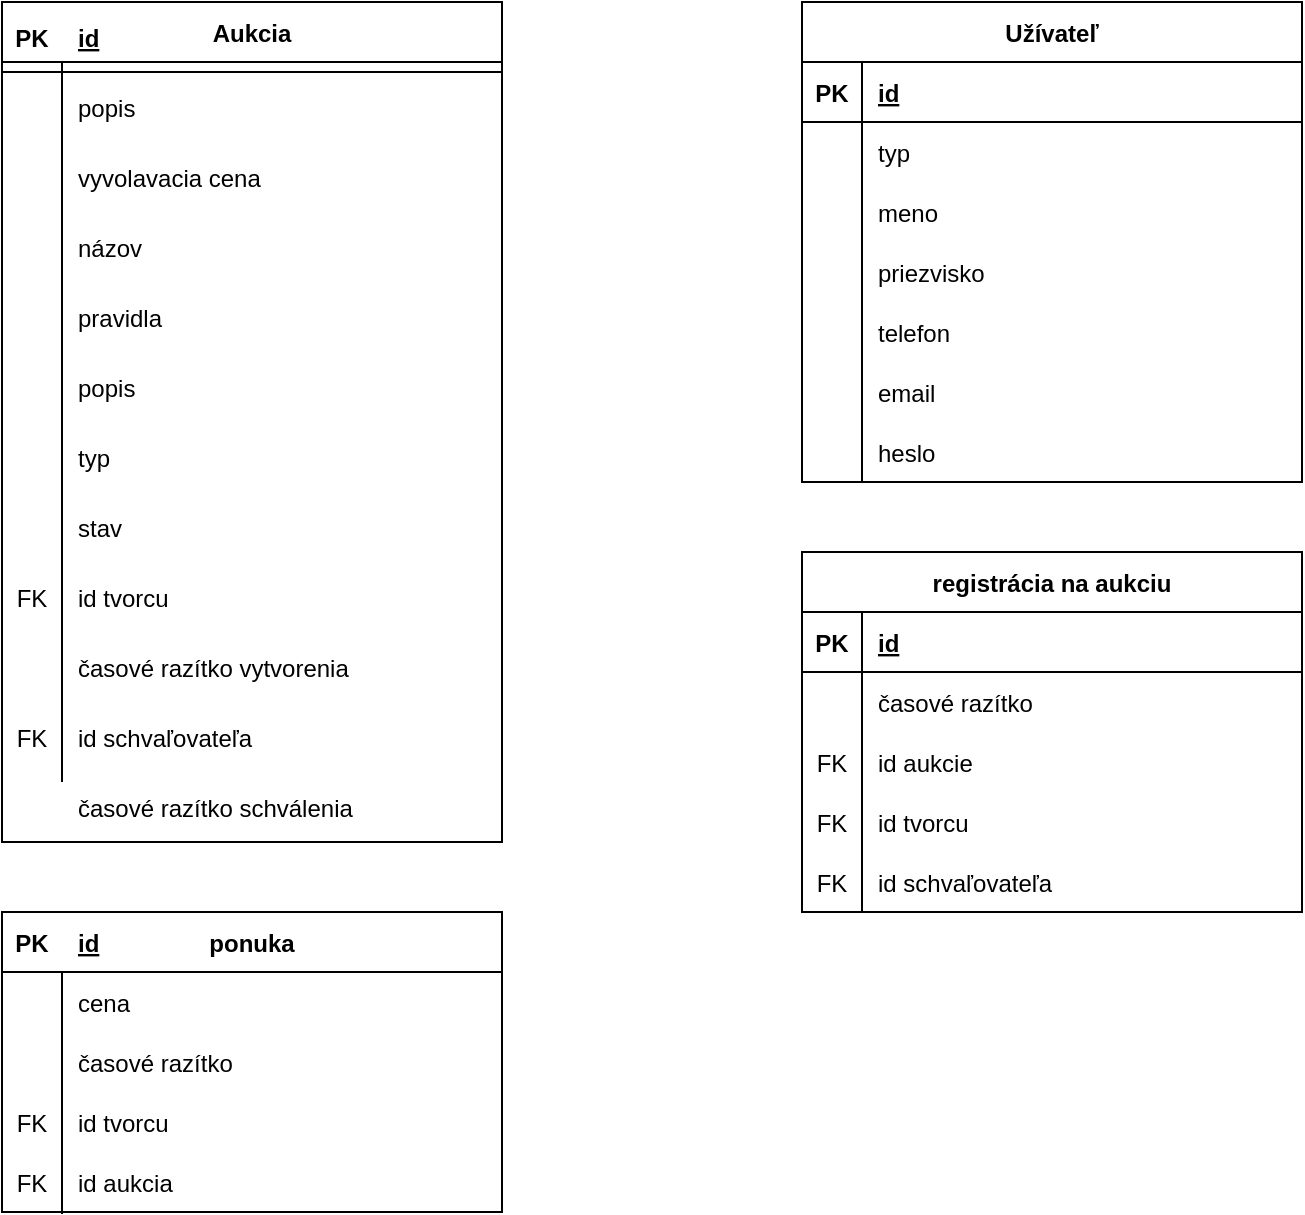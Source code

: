 <mxfile version="13.0.2" type="device"><diagram id="979IhWGBG7zmNUpcoer5" name="Page-1"><mxGraphModel dx="1422" dy="794" grid="1" gridSize="10" guides="1" tooltips="1" connect="1" arrows="1" fold="1" page="1" pageScale="1" pageWidth="1100" pageHeight="850" math="0" shadow="0"><root><mxCell id="0"/><mxCell id="1" parent="0"/><mxCell id="-_cBHfI4sRYXslGQgklw-1" value="Aukcia" style="shape=table;startSize=30;container=1;collapsible=1;childLayout=tableLayout;fixedRows=1;rowLines=0;fontStyle=1;align=center;resizeLast=1;" parent="1" vertex="1"><mxGeometry x="100" y="60" width="250" height="420" as="geometry"><mxRectangle x="110" y="40" width="70" height="30" as="alternateBounds"/></mxGeometry></mxCell><mxCell id="-_cBHfI4sRYXslGQgklw-2" value="" style="shape=partialRectangle;collapsible=0;dropTarget=0;pointerEvents=0;fillColor=none;points=[[0,0.5],[1,0.5]];portConstraint=eastwest;top=0;left=0;right=0;bottom=1;" parent="-_cBHfI4sRYXslGQgklw-1" vertex="1"><mxGeometry width="250" height="35" as="geometry"/></mxCell><mxCell id="-_cBHfI4sRYXslGQgklw-3" value="PK" style="shape=partialRectangle;overflow=hidden;connectable=0;fillColor=none;top=0;left=0;bottom=0;right=0;fontStyle=1;" parent="-_cBHfI4sRYXslGQgklw-2" vertex="1"><mxGeometry width="30" height="35" as="geometry"><mxRectangle width="30" height="30" as="alternateBounds"/></mxGeometry></mxCell><mxCell id="-_cBHfI4sRYXslGQgklw-4" value="id" style="shape=partialRectangle;overflow=hidden;connectable=0;fillColor=none;top=0;left=0;bottom=0;right=0;align=left;spacingLeft=6;fontStyle=5;" parent="-_cBHfI4sRYXslGQgklw-2" vertex="1"><mxGeometry x="30" width="220" height="35" as="geometry"><mxRectangle width="220" height="30" as="alternateBounds"/></mxGeometry></mxCell><mxCell id="-_cBHfI4sRYXslGQgklw-5" value="" style="shape=partialRectangle;collapsible=0;dropTarget=0;pointerEvents=0;fillColor=none;points=[[0,0.5],[1,0.5]];portConstraint=eastwest;top=0;left=0;right=0;bottom=0;" parent="-_cBHfI4sRYXslGQgklw-1" vertex="1"><mxGeometry y="35" width="250" height="35" as="geometry"/></mxCell><mxCell id="-_cBHfI4sRYXslGQgklw-6" value="" style="shape=partialRectangle;overflow=hidden;connectable=0;fillColor=none;top=0;left=0;bottom=0;right=0;" parent="-_cBHfI4sRYXslGQgklw-5" vertex="1"><mxGeometry width="30" height="35" as="geometry"><mxRectangle width="30" height="30" as="alternateBounds"/></mxGeometry></mxCell><mxCell id="-_cBHfI4sRYXslGQgklw-7" value="popis" style="shape=partialRectangle;overflow=hidden;connectable=0;fillColor=none;top=0;left=0;bottom=0;right=0;align=left;spacingLeft=6;" parent="-_cBHfI4sRYXslGQgklw-5" vertex="1"><mxGeometry x="30" width="220" height="35" as="geometry"><mxRectangle width="220" height="30" as="alternateBounds"/></mxGeometry></mxCell><mxCell id="-_cBHfI4sRYXslGQgklw-8" value="" style="shape=partialRectangle;collapsible=0;dropTarget=0;pointerEvents=0;fillColor=none;points=[[0,0.5],[1,0.5]];portConstraint=eastwest;top=0;left=0;right=0;bottom=0;" parent="-_cBHfI4sRYXslGQgklw-1" vertex="1"><mxGeometry y="70" width="250" height="35" as="geometry"/></mxCell><mxCell id="-_cBHfI4sRYXslGQgklw-9" value="" style="shape=partialRectangle;overflow=hidden;connectable=0;fillColor=none;top=0;left=0;bottom=0;right=0;" parent="-_cBHfI4sRYXslGQgklw-8" vertex="1"><mxGeometry width="30" height="35" as="geometry"><mxRectangle width="30" height="30" as="alternateBounds"/></mxGeometry></mxCell><mxCell id="-_cBHfI4sRYXslGQgklw-10" value="vyvolavacia cena" style="shape=partialRectangle;overflow=hidden;connectable=0;fillColor=none;top=0;left=0;bottom=0;right=0;align=left;spacingLeft=6;" parent="-_cBHfI4sRYXslGQgklw-8" vertex="1"><mxGeometry x="30" width="220" height="35" as="geometry"><mxRectangle width="220" height="30" as="alternateBounds"/></mxGeometry></mxCell><mxCell id="-_cBHfI4sRYXslGQgklw-11" value="" style="shape=partialRectangle;collapsible=0;dropTarget=0;pointerEvents=0;fillColor=none;points=[[0,0.5],[1,0.5]];portConstraint=eastwest;top=0;left=0;right=0;bottom=0;" parent="-_cBHfI4sRYXslGQgklw-1" vertex="1"><mxGeometry y="105" width="250" height="35" as="geometry"/></mxCell><mxCell id="-_cBHfI4sRYXslGQgklw-12" value="" style="shape=partialRectangle;overflow=hidden;connectable=0;fillColor=none;top=0;left=0;bottom=0;right=0;" parent="-_cBHfI4sRYXslGQgklw-11" vertex="1"><mxGeometry width="30" height="35" as="geometry"><mxRectangle width="30" height="30" as="alternateBounds"/></mxGeometry></mxCell><mxCell id="-_cBHfI4sRYXslGQgklw-13" value="názov" style="shape=partialRectangle;overflow=hidden;connectable=0;fillColor=none;top=0;left=0;bottom=0;right=0;align=left;spacingLeft=6;" parent="-_cBHfI4sRYXslGQgklw-11" vertex="1"><mxGeometry x="30" width="220" height="35" as="geometry"><mxRectangle width="220" height="30" as="alternateBounds"/></mxGeometry></mxCell><mxCell id="-_cBHfI4sRYXslGQgklw-14" value="" style="shape=partialRectangle;collapsible=0;dropTarget=0;pointerEvents=0;fillColor=none;points=[[0,0.5],[1,0.5]];portConstraint=eastwest;top=0;left=0;right=0;bottom=0;" parent="-_cBHfI4sRYXslGQgklw-1" vertex="1"><mxGeometry y="140" width="250" height="35" as="geometry"/></mxCell><mxCell id="-_cBHfI4sRYXslGQgklw-15" value="" style="shape=partialRectangle;overflow=hidden;connectable=0;fillColor=none;top=0;left=0;bottom=0;right=0;" parent="-_cBHfI4sRYXslGQgklw-14" vertex="1"><mxGeometry width="30" height="35" as="geometry"><mxRectangle width="30" height="30" as="alternateBounds"/></mxGeometry></mxCell><mxCell id="-_cBHfI4sRYXslGQgklw-16" value="pravidla" style="shape=partialRectangle;overflow=hidden;connectable=0;fillColor=none;top=0;left=0;bottom=0;right=0;align=left;spacingLeft=6;" parent="-_cBHfI4sRYXslGQgklw-14" vertex="1"><mxGeometry x="30" width="220" height="35" as="geometry"><mxRectangle width="220" height="30" as="alternateBounds"/></mxGeometry></mxCell><mxCell id="-_cBHfI4sRYXslGQgklw-17" value="" style="shape=partialRectangle;collapsible=0;dropTarget=0;pointerEvents=0;fillColor=none;points=[[0,0.5],[1,0.5]];portConstraint=eastwest;top=0;left=0;right=0;bottom=0;" parent="-_cBHfI4sRYXslGQgklw-1" vertex="1"><mxGeometry y="175" width="250" height="35" as="geometry"/></mxCell><mxCell id="-_cBHfI4sRYXslGQgklw-18" value="" style="shape=partialRectangle;overflow=hidden;connectable=0;fillColor=none;top=0;left=0;bottom=0;right=0;" parent="-_cBHfI4sRYXslGQgklw-17" vertex="1"><mxGeometry width="30" height="35" as="geometry"><mxRectangle width="30" height="30" as="alternateBounds"/></mxGeometry></mxCell><mxCell id="-_cBHfI4sRYXslGQgklw-19" value="popis" style="shape=partialRectangle;overflow=hidden;connectable=0;fillColor=none;top=0;left=0;bottom=0;right=0;align=left;spacingLeft=6;" parent="-_cBHfI4sRYXslGQgklw-17" vertex="1"><mxGeometry x="30" width="220" height="35" as="geometry"><mxRectangle width="220" height="30" as="alternateBounds"/></mxGeometry></mxCell><mxCell id="-_cBHfI4sRYXslGQgklw-20" value="" style="shape=partialRectangle;collapsible=0;dropTarget=0;pointerEvents=0;fillColor=none;points=[[0,0.5],[1,0.5]];portConstraint=eastwest;top=0;left=0;right=0;bottom=0;" parent="-_cBHfI4sRYXslGQgklw-1" vertex="1"><mxGeometry y="210" width="250" height="35" as="geometry"/></mxCell><mxCell id="-_cBHfI4sRYXslGQgklw-21" value="" style="shape=partialRectangle;overflow=hidden;connectable=0;fillColor=none;top=0;left=0;bottom=0;right=0;" parent="-_cBHfI4sRYXslGQgklw-20" vertex="1"><mxGeometry width="30" height="35" as="geometry"><mxRectangle width="30" height="30" as="alternateBounds"/></mxGeometry></mxCell><mxCell id="-_cBHfI4sRYXslGQgklw-22" value="typ" style="shape=partialRectangle;overflow=hidden;connectable=0;fillColor=none;top=0;left=0;bottom=0;right=0;align=left;spacingLeft=6;" parent="-_cBHfI4sRYXslGQgklw-20" vertex="1"><mxGeometry x="30" width="220" height="35" as="geometry"><mxRectangle width="220" height="30" as="alternateBounds"/></mxGeometry></mxCell><mxCell id="-_cBHfI4sRYXslGQgklw-23" value="" style="shape=partialRectangle;collapsible=0;dropTarget=0;pointerEvents=0;fillColor=none;points=[[0,0.5],[1,0.5]];portConstraint=eastwest;top=0;left=0;right=0;bottom=0;" parent="-_cBHfI4sRYXslGQgklw-1" vertex="1"><mxGeometry y="245" width="250" height="35" as="geometry"/></mxCell><mxCell id="-_cBHfI4sRYXslGQgklw-24" value="" style="shape=partialRectangle;overflow=hidden;connectable=0;fillColor=none;top=0;left=0;bottom=0;right=0;" parent="-_cBHfI4sRYXslGQgklw-23" vertex="1"><mxGeometry width="30" height="35" as="geometry"><mxRectangle width="30" height="30" as="alternateBounds"/></mxGeometry></mxCell><mxCell id="-_cBHfI4sRYXslGQgklw-25" value="stav" style="shape=partialRectangle;overflow=hidden;connectable=0;fillColor=none;top=0;left=0;bottom=0;right=0;align=left;spacingLeft=6;" parent="-_cBHfI4sRYXslGQgklw-23" vertex="1"><mxGeometry x="30" width="220" height="35" as="geometry"><mxRectangle width="220" height="30" as="alternateBounds"/></mxGeometry></mxCell><mxCell id="-_cBHfI4sRYXslGQgklw-70" value="" style="shape=partialRectangle;collapsible=0;dropTarget=0;pointerEvents=0;fillColor=none;points=[[0,0.5],[1,0.5]];portConstraint=eastwest;top=0;left=0;right=0;bottom=0;" parent="-_cBHfI4sRYXslGQgklw-1" vertex="1"><mxGeometry y="280" width="250" height="35" as="geometry"/></mxCell><mxCell id="-_cBHfI4sRYXslGQgklw-71" value="FK" style="shape=partialRectangle;overflow=hidden;connectable=0;fillColor=none;top=0;left=0;bottom=0;right=0;" parent="-_cBHfI4sRYXslGQgklw-70" vertex="1"><mxGeometry width="30" height="35" as="geometry"><mxRectangle width="30" height="30" as="alternateBounds"/></mxGeometry></mxCell><mxCell id="-_cBHfI4sRYXslGQgklw-72" value="id tvorcu " style="shape=partialRectangle;overflow=hidden;connectable=0;fillColor=none;top=0;left=0;bottom=0;right=0;align=left;spacingLeft=6;" parent="-_cBHfI4sRYXslGQgklw-70" vertex="1"><mxGeometry x="30" width="220" height="35" as="geometry"><mxRectangle width="220" height="30" as="alternateBounds"/></mxGeometry></mxCell><mxCell id="-_cBHfI4sRYXslGQgklw-73" value="" style="shape=partialRectangle;collapsible=0;dropTarget=0;pointerEvents=0;fillColor=none;points=[[0,0.5],[1,0.5]];portConstraint=eastwest;top=0;left=0;right=0;bottom=0;" parent="-_cBHfI4sRYXslGQgklw-1" vertex="1"><mxGeometry y="315" width="250" height="35" as="geometry"/></mxCell><mxCell id="-_cBHfI4sRYXslGQgklw-74" value="" style="shape=partialRectangle;overflow=hidden;connectable=0;fillColor=none;top=0;left=0;bottom=0;right=0;" parent="-_cBHfI4sRYXslGQgklw-73" vertex="1"><mxGeometry width="30" height="35" as="geometry"><mxRectangle width="30" height="30" as="alternateBounds"/></mxGeometry></mxCell><mxCell id="-_cBHfI4sRYXslGQgklw-75" value="časové razítko vytvorenia" style="shape=partialRectangle;overflow=hidden;connectable=0;fillColor=none;top=0;left=0;bottom=0;right=0;align=left;spacingLeft=6;" parent="-_cBHfI4sRYXslGQgklw-73" vertex="1"><mxGeometry x="30" width="220" height="35" as="geometry"><mxRectangle width="220" height="30" as="alternateBounds"/></mxGeometry></mxCell><mxCell id="-_cBHfI4sRYXslGQgklw-76" value="" style="shape=partialRectangle;collapsible=0;dropTarget=0;pointerEvents=0;fillColor=none;points=[[0,0.5],[1,0.5]];portConstraint=eastwest;top=0;left=0;right=0;bottom=0;" parent="-_cBHfI4sRYXslGQgklw-1" vertex="1"><mxGeometry y="350" width="250" height="35" as="geometry"/></mxCell><mxCell id="-_cBHfI4sRYXslGQgklw-77" value="FK" style="shape=partialRectangle;overflow=hidden;connectable=0;fillColor=none;top=0;left=0;bottom=0;right=0;" parent="-_cBHfI4sRYXslGQgklw-76" vertex="1"><mxGeometry width="30" height="35" as="geometry"><mxRectangle width="30" height="30" as="alternateBounds"/></mxGeometry></mxCell><mxCell id="-_cBHfI4sRYXslGQgklw-78" value="id schvaľovateľa" style="shape=partialRectangle;overflow=hidden;connectable=0;fillColor=none;top=0;left=0;bottom=0;right=0;align=left;spacingLeft=6;" parent="-_cBHfI4sRYXslGQgklw-76" vertex="1"><mxGeometry x="30" width="220" height="35" as="geometry"><mxRectangle width="220" height="30" as="alternateBounds"/></mxGeometry></mxCell><mxCell id="-_cBHfI4sRYXslGQgklw-79" value="" style="shape=partialRectangle;collapsible=0;dropTarget=0;pointerEvents=0;fillColor=none;points=[[0,0.5],[1,0.5]];portConstraint=eastwest;top=0;left=0;right=0;bottom=0;" parent="-_cBHfI4sRYXslGQgklw-1" vertex="1"><mxGeometry y="385" width="250" height="35" as="geometry"/></mxCell><mxCell id="-_cBHfI4sRYXslGQgklw-80" value="" style="shape=partialRectangle;overflow=hidden;connectable=0;fillColor=none;top=0;left=0;bottom=0;right=0;" parent="-_cBHfI4sRYXslGQgklw-79" vertex="1"><mxGeometry width="30" height="35" as="geometry"><mxRectangle width="30" height="30" as="alternateBounds"/></mxGeometry></mxCell><mxCell id="-_cBHfI4sRYXslGQgklw-81" value="časové razítko schválenia" style="shape=partialRectangle;overflow=hidden;connectable=0;fillColor=none;top=0;left=0;bottom=0;right=0;align=left;spacingLeft=6;" parent="-_cBHfI4sRYXslGQgklw-79" vertex="1"><mxGeometry x="30" width="220" height="35" as="geometry"><mxRectangle width="220" height="30" as="alternateBounds"/></mxGeometry></mxCell><mxCell id="-_cBHfI4sRYXslGQgklw-26" value="Užívateľ" style="shape=table;startSize=30;container=1;collapsible=1;childLayout=tableLayout;fixedRows=1;rowLines=0;fontStyle=1;align=center;resizeLast=1;" parent="1" vertex="1"><mxGeometry x="500" y="60" width="250" height="240" as="geometry"/></mxCell><mxCell id="-_cBHfI4sRYXslGQgklw-27" value="" style="shape=partialRectangle;collapsible=0;dropTarget=0;pointerEvents=0;fillColor=none;points=[[0,0.5],[1,0.5]];portConstraint=eastwest;top=0;left=0;right=0;bottom=1;" parent="-_cBHfI4sRYXslGQgklw-26" vertex="1"><mxGeometry y="30" width="250" height="30" as="geometry"/></mxCell><mxCell id="-_cBHfI4sRYXslGQgklw-28" value="PK" style="shape=partialRectangle;overflow=hidden;connectable=0;fillColor=none;top=0;left=0;bottom=0;right=0;fontStyle=1;" parent="-_cBHfI4sRYXslGQgklw-27" vertex="1"><mxGeometry width="30" height="30" as="geometry"><mxRectangle width="30" height="30" as="alternateBounds"/></mxGeometry></mxCell><mxCell id="-_cBHfI4sRYXslGQgklw-29" value="id" style="shape=partialRectangle;overflow=hidden;connectable=0;fillColor=none;top=0;left=0;bottom=0;right=0;align=left;spacingLeft=6;fontStyle=5;" parent="-_cBHfI4sRYXslGQgklw-27" vertex="1"><mxGeometry x="30" width="220" height="30" as="geometry"><mxRectangle width="220" height="30" as="alternateBounds"/></mxGeometry></mxCell><mxCell id="-_cBHfI4sRYXslGQgklw-30" value="" style="shape=partialRectangle;collapsible=0;dropTarget=0;pointerEvents=0;fillColor=none;points=[[0,0.5],[1,0.5]];portConstraint=eastwest;top=0;left=0;right=0;bottom=0;" parent="-_cBHfI4sRYXslGQgklw-26" vertex="1"><mxGeometry y="60" width="250" height="30" as="geometry"/></mxCell><mxCell id="-_cBHfI4sRYXslGQgklw-31" value="" style="shape=partialRectangle;overflow=hidden;connectable=0;fillColor=none;top=0;left=0;bottom=0;right=0;" parent="-_cBHfI4sRYXslGQgklw-30" vertex="1"><mxGeometry width="30" height="30" as="geometry"><mxRectangle width="30" height="30" as="alternateBounds"/></mxGeometry></mxCell><mxCell id="-_cBHfI4sRYXslGQgklw-32" value="typ" style="shape=partialRectangle;overflow=hidden;connectable=0;fillColor=none;top=0;left=0;bottom=0;right=0;align=left;spacingLeft=6;" parent="-_cBHfI4sRYXslGQgklw-30" vertex="1"><mxGeometry x="30" width="220" height="30" as="geometry"><mxRectangle width="220" height="30" as="alternateBounds"/></mxGeometry></mxCell><mxCell id="-_cBHfI4sRYXslGQgklw-33" value="" style="shape=partialRectangle;collapsible=0;dropTarget=0;pointerEvents=0;fillColor=none;points=[[0,0.5],[1,0.5]];portConstraint=eastwest;top=0;left=0;right=0;bottom=0;" parent="-_cBHfI4sRYXslGQgklw-26" vertex="1"><mxGeometry y="90" width="250" height="30" as="geometry"/></mxCell><mxCell id="-_cBHfI4sRYXslGQgklw-34" value="" style="shape=partialRectangle;overflow=hidden;connectable=0;fillColor=none;top=0;left=0;bottom=0;right=0;" parent="-_cBHfI4sRYXslGQgklw-33" vertex="1"><mxGeometry width="30" height="30" as="geometry"><mxRectangle width="30" height="30" as="alternateBounds"/></mxGeometry></mxCell><mxCell id="-_cBHfI4sRYXslGQgklw-35" value="meno" style="shape=partialRectangle;overflow=hidden;connectable=0;fillColor=none;top=0;left=0;bottom=0;right=0;align=left;spacingLeft=6;" parent="-_cBHfI4sRYXslGQgklw-33" vertex="1"><mxGeometry x="30" width="220" height="30" as="geometry"><mxRectangle width="220" height="30" as="alternateBounds"/></mxGeometry></mxCell><mxCell id="-_cBHfI4sRYXslGQgklw-36" value="" style="shape=partialRectangle;collapsible=0;dropTarget=0;pointerEvents=0;fillColor=none;points=[[0,0.5],[1,0.5]];portConstraint=eastwest;top=0;left=0;right=0;bottom=0;" parent="-_cBHfI4sRYXslGQgklw-26" vertex="1"><mxGeometry y="120" width="250" height="30" as="geometry"/></mxCell><mxCell id="-_cBHfI4sRYXslGQgklw-37" value="" style="shape=partialRectangle;overflow=hidden;connectable=0;fillColor=none;top=0;left=0;bottom=0;right=0;" parent="-_cBHfI4sRYXslGQgklw-36" vertex="1"><mxGeometry width="30" height="30" as="geometry"><mxRectangle width="30" height="30" as="alternateBounds"/></mxGeometry></mxCell><mxCell id="-_cBHfI4sRYXslGQgklw-38" value="priezvisko" style="shape=partialRectangle;overflow=hidden;connectable=0;fillColor=none;top=0;left=0;bottom=0;right=0;align=left;spacingLeft=6;" parent="-_cBHfI4sRYXslGQgklw-36" vertex="1"><mxGeometry x="30" width="220" height="30" as="geometry"><mxRectangle width="220" height="30" as="alternateBounds"/></mxGeometry></mxCell><mxCell id="-_cBHfI4sRYXslGQgklw-39" value="" style="shape=partialRectangle;collapsible=0;dropTarget=0;pointerEvents=0;fillColor=none;points=[[0,0.5],[1,0.5]];portConstraint=eastwest;top=0;left=0;right=0;bottom=0;" parent="-_cBHfI4sRYXslGQgklw-26" vertex="1"><mxGeometry y="150" width="250" height="30" as="geometry"/></mxCell><mxCell id="-_cBHfI4sRYXslGQgklw-40" value="" style="shape=partialRectangle;overflow=hidden;connectable=0;fillColor=none;top=0;left=0;bottom=0;right=0;" parent="-_cBHfI4sRYXslGQgklw-39" vertex="1"><mxGeometry width="30" height="30" as="geometry"><mxRectangle width="30" height="30" as="alternateBounds"/></mxGeometry></mxCell><mxCell id="-_cBHfI4sRYXslGQgklw-41" value="telefon" style="shape=partialRectangle;overflow=hidden;connectable=0;fillColor=none;top=0;left=0;bottom=0;right=0;align=left;spacingLeft=6;" parent="-_cBHfI4sRYXslGQgklw-39" vertex="1"><mxGeometry x="30" width="220" height="30" as="geometry"><mxRectangle width="220" height="30" as="alternateBounds"/></mxGeometry></mxCell><mxCell id="-_cBHfI4sRYXslGQgklw-42" value="" style="shape=partialRectangle;collapsible=0;dropTarget=0;pointerEvents=0;fillColor=none;points=[[0,0.5],[1,0.5]];portConstraint=eastwest;top=0;left=0;right=0;bottom=0;" parent="-_cBHfI4sRYXslGQgklw-26" vertex="1"><mxGeometry y="180" width="250" height="30" as="geometry"/></mxCell><mxCell id="-_cBHfI4sRYXslGQgklw-43" value="" style="shape=partialRectangle;overflow=hidden;connectable=0;fillColor=none;top=0;left=0;bottom=0;right=0;" parent="-_cBHfI4sRYXslGQgklw-42" vertex="1"><mxGeometry width="30" height="30" as="geometry"><mxRectangle width="30" height="30" as="alternateBounds"/></mxGeometry></mxCell><mxCell id="-_cBHfI4sRYXslGQgklw-44" value="email" style="shape=partialRectangle;overflow=hidden;connectable=0;fillColor=none;top=0;left=0;bottom=0;right=0;align=left;spacingLeft=6;" parent="-_cBHfI4sRYXslGQgklw-42" vertex="1"><mxGeometry x="30" width="220" height="30" as="geometry"><mxRectangle width="220" height="30" as="alternateBounds"/></mxGeometry></mxCell><mxCell id="-_cBHfI4sRYXslGQgklw-45" value="" style="shape=partialRectangle;collapsible=0;dropTarget=0;pointerEvents=0;fillColor=none;points=[[0,0.5],[1,0.5]];portConstraint=eastwest;top=0;left=0;right=0;bottom=0;" parent="-_cBHfI4sRYXslGQgklw-26" vertex="1"><mxGeometry y="210" width="250" height="30" as="geometry"/></mxCell><mxCell id="-_cBHfI4sRYXslGQgklw-46" value="" style="shape=partialRectangle;overflow=hidden;connectable=0;fillColor=none;top=0;left=0;bottom=0;right=0;" parent="-_cBHfI4sRYXslGQgklw-45" vertex="1"><mxGeometry width="30" height="30" as="geometry"><mxRectangle width="30" height="30" as="alternateBounds"/></mxGeometry></mxCell><mxCell id="-_cBHfI4sRYXslGQgklw-47" value="heslo" style="shape=partialRectangle;overflow=hidden;connectable=0;fillColor=none;top=0;left=0;bottom=0;right=0;align=left;spacingLeft=6;" parent="-_cBHfI4sRYXslGQgklw-45" vertex="1"><mxGeometry x="30" width="220" height="30" as="geometry"><mxRectangle width="220" height="30" as="alternateBounds"/></mxGeometry></mxCell><mxCell id="-_cBHfI4sRYXslGQgklw-83" value="registrácia na aukciu" style="shape=table;startSize=30;container=1;collapsible=1;childLayout=tableLayout;fixedRows=1;rowLines=0;fontStyle=1;align=center;resizeLast=1;" parent="1" vertex="1"><mxGeometry x="500" y="335" width="250" height="180" as="geometry"><mxRectangle x="110" y="40" width="70" height="30" as="alternateBounds"/></mxGeometry></mxCell><mxCell id="-_cBHfI4sRYXslGQgklw-84" value="" style="shape=partialRectangle;collapsible=0;dropTarget=0;pointerEvents=0;fillColor=none;points=[[0,0.5],[1,0.5]];portConstraint=eastwest;top=0;left=0;right=0;bottom=1;" parent="-_cBHfI4sRYXslGQgklw-83" vertex="1"><mxGeometry y="30" width="250" height="30" as="geometry"/></mxCell><mxCell id="-_cBHfI4sRYXslGQgklw-85" value="PK" style="shape=partialRectangle;overflow=hidden;connectable=0;fillColor=none;top=0;left=0;bottom=0;right=0;fontStyle=1;" parent="-_cBHfI4sRYXslGQgklw-84" vertex="1"><mxGeometry width="30" height="30" as="geometry"><mxRectangle width="30" height="30" as="alternateBounds"/></mxGeometry></mxCell><mxCell id="-_cBHfI4sRYXslGQgklw-86" value="id" style="shape=partialRectangle;overflow=hidden;connectable=0;fillColor=none;top=0;left=0;bottom=0;right=0;align=left;spacingLeft=6;fontStyle=5;" parent="-_cBHfI4sRYXslGQgklw-84" vertex="1"><mxGeometry x="30" width="220" height="30" as="geometry"><mxRectangle width="220" height="30" as="alternateBounds"/></mxGeometry></mxCell><mxCell id="-_cBHfI4sRYXslGQgklw-87" value="" style="shape=partialRectangle;collapsible=0;dropTarget=0;pointerEvents=0;fillColor=none;points=[[0,0.5],[1,0.5]];portConstraint=eastwest;top=0;left=0;right=0;bottom=0;" parent="-_cBHfI4sRYXslGQgklw-83" vertex="1"><mxGeometry y="60" width="250" height="30" as="geometry"/></mxCell><mxCell id="-_cBHfI4sRYXslGQgklw-88" value="" style="shape=partialRectangle;overflow=hidden;connectable=0;fillColor=none;top=0;left=0;bottom=0;right=0;" parent="-_cBHfI4sRYXslGQgklw-87" vertex="1"><mxGeometry width="30" height="30" as="geometry"><mxRectangle width="30" height="30" as="alternateBounds"/></mxGeometry></mxCell><mxCell id="-_cBHfI4sRYXslGQgklw-89" value="časové razítko" style="shape=partialRectangle;overflow=hidden;connectable=0;fillColor=none;top=0;left=0;bottom=0;right=0;align=left;spacingLeft=6;" parent="-_cBHfI4sRYXslGQgklw-87" vertex="1"><mxGeometry x="30" width="220" height="30" as="geometry"><mxRectangle width="220" height="30" as="alternateBounds"/></mxGeometry></mxCell><mxCell id="-_cBHfI4sRYXslGQgklw-90" value="" style="shape=partialRectangle;collapsible=0;dropTarget=0;pointerEvents=0;fillColor=none;points=[[0,0.5],[1,0.5]];portConstraint=eastwest;top=0;left=0;right=0;bottom=0;" parent="-_cBHfI4sRYXslGQgklw-83" vertex="1"><mxGeometry y="90" width="250" height="30" as="geometry"/></mxCell><mxCell id="-_cBHfI4sRYXslGQgklw-91" value="FK" style="shape=partialRectangle;overflow=hidden;connectable=0;fillColor=none;top=0;left=0;bottom=0;right=0;" parent="-_cBHfI4sRYXslGQgklw-90" vertex="1"><mxGeometry width="30" height="30" as="geometry"><mxRectangle width="30" height="30" as="alternateBounds"/></mxGeometry></mxCell><mxCell id="-_cBHfI4sRYXslGQgklw-92" value="id aukcie" style="shape=partialRectangle;overflow=hidden;connectable=0;fillColor=none;top=0;left=0;bottom=0;right=0;align=left;spacingLeft=6;" parent="-_cBHfI4sRYXslGQgklw-90" vertex="1"><mxGeometry x="30" width="220" height="30" as="geometry"><mxRectangle width="220" height="30" as="alternateBounds"/></mxGeometry></mxCell><mxCell id="-_cBHfI4sRYXslGQgklw-93" value="" style="shape=partialRectangle;collapsible=0;dropTarget=0;pointerEvents=0;fillColor=none;points=[[0,0.5],[1,0.5]];portConstraint=eastwest;top=0;left=0;right=0;bottom=0;" parent="-_cBHfI4sRYXslGQgklw-83" vertex="1"><mxGeometry y="120" width="250" height="30" as="geometry"/></mxCell><mxCell id="-_cBHfI4sRYXslGQgklw-94" value="FK" style="shape=partialRectangle;overflow=hidden;connectable=0;fillColor=none;top=0;left=0;bottom=0;right=0;" parent="-_cBHfI4sRYXslGQgklw-93" vertex="1"><mxGeometry width="30" height="30" as="geometry"><mxRectangle width="30" height="30" as="alternateBounds"/></mxGeometry></mxCell><mxCell id="-_cBHfI4sRYXslGQgklw-95" value="id tvorcu" style="shape=partialRectangle;overflow=hidden;connectable=0;fillColor=none;top=0;left=0;bottom=0;right=0;align=left;spacingLeft=6;" parent="-_cBHfI4sRYXslGQgklw-93" vertex="1"><mxGeometry x="30" width="220" height="30" as="geometry"><mxRectangle width="220" height="30" as="alternateBounds"/></mxGeometry></mxCell><mxCell id="-_cBHfI4sRYXslGQgklw-96" value="" style="shape=partialRectangle;collapsible=0;dropTarget=0;pointerEvents=0;fillColor=none;points=[[0,0.5],[1,0.5]];portConstraint=eastwest;top=0;left=0;right=0;bottom=0;" parent="-_cBHfI4sRYXslGQgklw-83" vertex="1"><mxGeometry y="150" width="250" height="30" as="geometry"/></mxCell><mxCell id="-_cBHfI4sRYXslGQgklw-97" value="FK" style="shape=partialRectangle;overflow=hidden;connectable=0;fillColor=none;top=0;left=0;bottom=0;right=0;" parent="-_cBHfI4sRYXslGQgklw-96" vertex="1"><mxGeometry width="30" height="30" as="geometry"><mxRectangle width="30" height="30" as="alternateBounds"/></mxGeometry></mxCell><mxCell id="-_cBHfI4sRYXslGQgklw-98" value="id schvaľovateľa" style="shape=partialRectangle;overflow=hidden;connectable=0;fillColor=none;top=0;left=0;bottom=0;right=0;align=left;spacingLeft=6;" parent="-_cBHfI4sRYXslGQgklw-96" vertex="1"><mxGeometry x="30" width="220" height="30" as="geometry"><mxRectangle width="220" height="30" as="alternateBounds"/></mxGeometry></mxCell><mxCell id="-_cBHfI4sRYXslGQgklw-114" value="ponuka" style="shape=table;startSize=30;container=1;collapsible=1;childLayout=tableLayout;fixedRows=1;rowLines=0;fontStyle=1;align=center;resizeLast=1;" parent="1" vertex="1"><mxGeometry x="100" y="515" width="250" height="150" as="geometry"><mxRectangle x="110" y="40" width="70" height="30" as="alternateBounds"/></mxGeometry></mxCell><mxCell id="-_cBHfI4sRYXslGQgklw-115" value="" style="shape=partialRectangle;collapsible=0;dropTarget=0;pointerEvents=0;fillColor=none;points=[[0,0.5],[1,0.5]];portConstraint=eastwest;top=0;left=0;right=0;bottom=1;" parent="-_cBHfI4sRYXslGQgklw-114" vertex="1"><mxGeometry width="250" height="30" as="geometry"/></mxCell><mxCell id="-_cBHfI4sRYXslGQgklw-116" value="PK" style="shape=partialRectangle;overflow=hidden;connectable=0;fillColor=none;top=0;left=0;bottom=0;right=0;fontStyle=1;" parent="-_cBHfI4sRYXslGQgklw-115" vertex="1"><mxGeometry width="30" height="30" as="geometry"><mxRectangle width="30" height="30" as="alternateBounds"/></mxGeometry></mxCell><mxCell id="-_cBHfI4sRYXslGQgklw-117" value="id" style="shape=partialRectangle;overflow=hidden;connectable=0;fillColor=none;top=0;left=0;bottom=0;right=0;align=left;spacingLeft=6;fontStyle=5;" parent="-_cBHfI4sRYXslGQgklw-115" vertex="1"><mxGeometry x="30" width="220" height="30" as="geometry"><mxRectangle width="220" height="30" as="alternateBounds"/></mxGeometry></mxCell><mxCell id="-_cBHfI4sRYXslGQgklw-118" value="" style="shape=partialRectangle;collapsible=0;dropTarget=0;pointerEvents=0;fillColor=none;points=[[0,0.5],[1,0.5]];portConstraint=eastwest;top=0;left=0;right=0;bottom=0;" parent="-_cBHfI4sRYXslGQgklw-114" vertex="1"><mxGeometry y="30" width="250" height="30" as="geometry"/></mxCell><mxCell id="-_cBHfI4sRYXslGQgklw-119" value="" style="shape=partialRectangle;overflow=hidden;connectable=0;fillColor=none;top=0;left=0;bottom=0;right=0;" parent="-_cBHfI4sRYXslGQgklw-118" vertex="1"><mxGeometry width="30" height="30" as="geometry"><mxRectangle width="30" height="30" as="alternateBounds"/></mxGeometry></mxCell><mxCell id="-_cBHfI4sRYXslGQgklw-120" value="cena" style="shape=partialRectangle;overflow=hidden;connectable=0;fillColor=none;top=0;left=0;bottom=0;right=0;align=left;spacingLeft=6;" parent="-_cBHfI4sRYXslGQgklw-118" vertex="1"><mxGeometry x="30" width="220" height="30" as="geometry"><mxRectangle width="220" height="30" as="alternateBounds"/></mxGeometry></mxCell><mxCell id="-_cBHfI4sRYXslGQgklw-121" value="" style="shape=partialRectangle;collapsible=0;dropTarget=0;pointerEvents=0;fillColor=none;points=[[0,0.5],[1,0.5]];portConstraint=eastwest;top=0;left=0;right=0;bottom=0;" parent="-_cBHfI4sRYXslGQgklw-114" vertex="1"><mxGeometry y="60" width="250" height="30" as="geometry"/></mxCell><mxCell id="-_cBHfI4sRYXslGQgklw-122" value="" style="shape=partialRectangle;overflow=hidden;connectable=0;fillColor=none;top=0;left=0;bottom=0;right=0;" parent="-_cBHfI4sRYXslGQgklw-121" vertex="1"><mxGeometry width="30" height="30" as="geometry"><mxRectangle width="30" height="30" as="alternateBounds"/></mxGeometry></mxCell><mxCell id="-_cBHfI4sRYXslGQgklw-123" value="časové razítko" style="shape=partialRectangle;overflow=hidden;connectable=0;fillColor=none;top=0;left=0;bottom=0;right=0;align=left;spacingLeft=6;" parent="-_cBHfI4sRYXslGQgklw-121" vertex="1"><mxGeometry x="30" width="220" height="30" as="geometry"><mxRectangle width="220" height="30" as="alternateBounds"/></mxGeometry></mxCell><mxCell id="-_cBHfI4sRYXslGQgklw-124" value="" style="shape=partialRectangle;collapsible=0;dropTarget=0;pointerEvents=0;fillColor=none;points=[[0,0.5],[1,0.5]];portConstraint=eastwest;top=0;left=0;right=0;bottom=0;" parent="-_cBHfI4sRYXslGQgklw-114" vertex="1"><mxGeometry y="90" width="250" height="30" as="geometry"/></mxCell><mxCell id="-_cBHfI4sRYXslGQgklw-125" value="FK" style="shape=partialRectangle;overflow=hidden;connectable=0;fillColor=none;top=0;left=0;bottom=0;right=0;" parent="-_cBHfI4sRYXslGQgklw-124" vertex="1"><mxGeometry width="30" height="30" as="geometry"><mxRectangle width="30" height="30" as="alternateBounds"/></mxGeometry></mxCell><mxCell id="-_cBHfI4sRYXslGQgklw-126" value="id tvorcu" style="shape=partialRectangle;overflow=hidden;connectable=0;fillColor=none;top=0;left=0;bottom=0;right=0;align=left;spacingLeft=6;" parent="-_cBHfI4sRYXslGQgklw-124" vertex="1"><mxGeometry x="30" width="220" height="30" as="geometry"><mxRectangle width="220" height="30" as="alternateBounds"/></mxGeometry></mxCell><mxCell id="mjNRBIX3y9Li1vjWjkzA-1" value="" style="shape=partialRectangle;collapsible=0;dropTarget=0;pointerEvents=0;fillColor=none;points=[[0,0.5],[1,0.5]];portConstraint=eastwest;top=0;left=0;right=0;bottom=0;" vertex="1" parent="-_cBHfI4sRYXslGQgklw-114"><mxGeometry y="120" width="250" height="30" as="geometry"/></mxCell><mxCell id="mjNRBIX3y9Li1vjWjkzA-2" value="FK" style="shape=partialRectangle;overflow=hidden;connectable=0;fillColor=none;top=0;left=0;bottom=0;right=0;" vertex="1" parent="mjNRBIX3y9Li1vjWjkzA-1"><mxGeometry width="30" height="30" as="geometry"><mxRectangle width="30" height="30" as="alternateBounds"/></mxGeometry></mxCell><mxCell id="mjNRBIX3y9Li1vjWjkzA-3" value="id aukcia" style="shape=partialRectangle;overflow=hidden;connectable=0;fillColor=none;top=0;left=0;bottom=0;right=0;align=left;spacingLeft=6;" vertex="1" parent="mjNRBIX3y9Li1vjWjkzA-1"><mxGeometry x="30" width="220" height="30" as="geometry"><mxRectangle width="220" height="30" as="alternateBounds"/></mxGeometry></mxCell></root></mxGraphModel></diagram></mxfile>